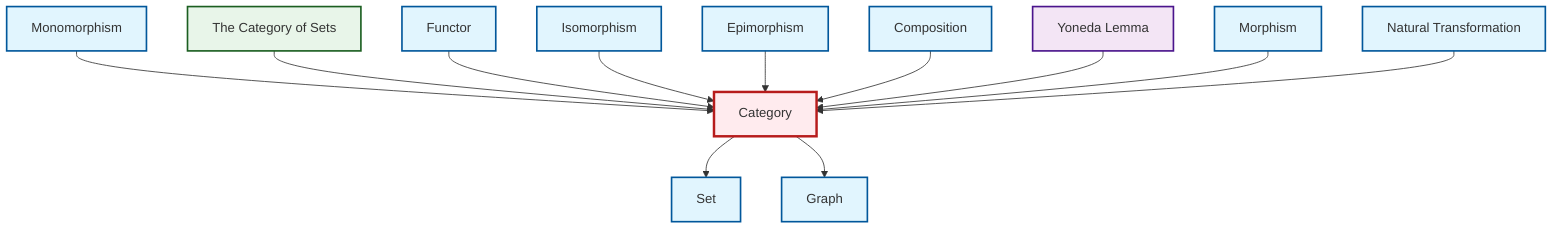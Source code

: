 graph TD
    classDef definition fill:#e1f5fe,stroke:#01579b,stroke-width:2px
    classDef theorem fill:#f3e5f5,stroke:#4a148c,stroke-width:2px
    classDef axiom fill:#fff3e0,stroke:#e65100,stroke-width:2px
    classDef example fill:#e8f5e9,stroke:#1b5e20,stroke-width:2px
    classDef current fill:#ffebee,stroke:#b71c1c,stroke-width:3px
    def-isomorphism["Isomorphism"]:::definition
    def-category["Category"]:::definition
    def-set["Set"]:::definition
    thm-yoneda["Yoneda Lemma"]:::theorem
    def-morphism["Morphism"]:::definition
    def-graph["Graph"]:::definition
    def-functor["Functor"]:::definition
    def-epimorphism["Epimorphism"]:::definition
    def-natural-transformation["Natural Transformation"]:::definition
    def-monomorphism["Monomorphism"]:::definition
    ex-set-category["The Category of Sets"]:::example
    def-composition["Composition"]:::definition
    def-monomorphism --> def-category
    ex-set-category --> def-category
    def-functor --> def-category
    def-isomorphism --> def-category
    def-epimorphism --> def-category
    def-composition --> def-category
    thm-yoneda --> def-category
    def-category --> def-set
    def-morphism --> def-category
    def-category --> def-graph
    def-natural-transformation --> def-category
    class def-category current